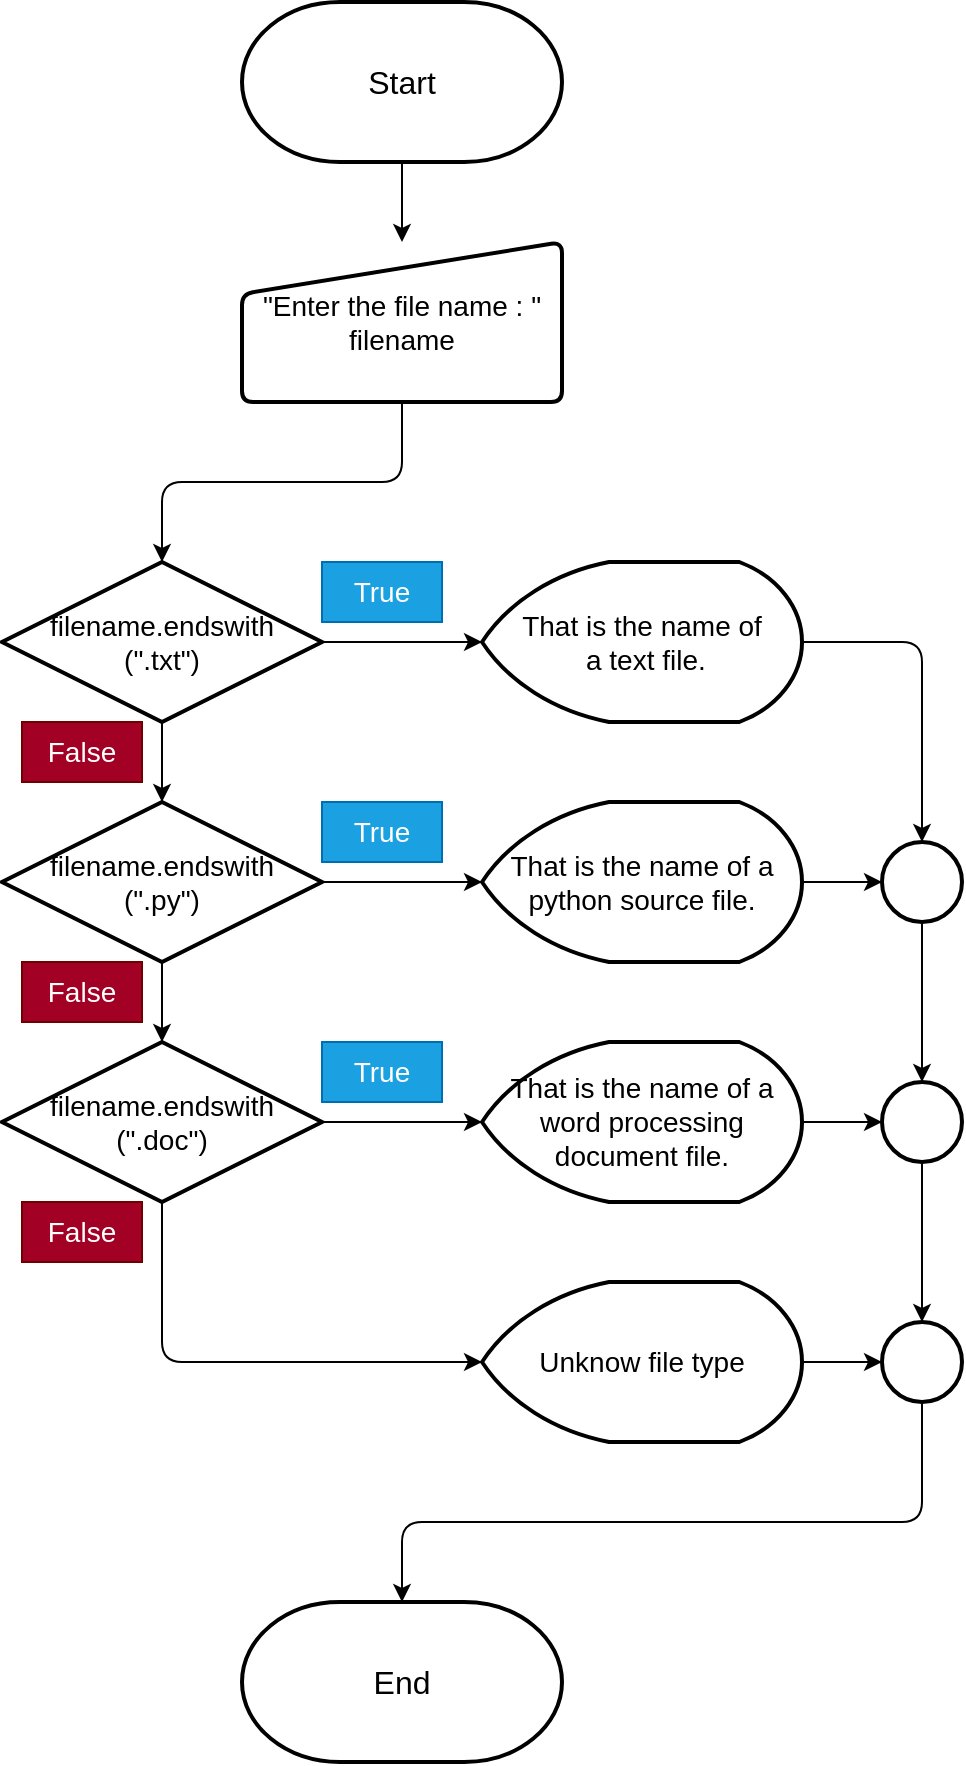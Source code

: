 <mxfile>
    <diagram id="xup4AQ-ff3jJX5-ncKVR" name="Page-1">
        <mxGraphModel dx="1386" dy="825" grid="1" gridSize="10" guides="1" tooltips="1" connect="1" arrows="1" fold="1" page="0" pageScale="1" pageWidth="850" pageHeight="1100" math="0" shadow="0">
            <root>
                <mxCell id="0"/>
                <mxCell id="1" parent="0"/>
                <mxCell id="5" value="" style="edgeStyle=none;html=1;fontSize=14;" edge="1" parent="1" source="2" target="4">
                    <mxGeometry relative="1" as="geometry"/>
                </mxCell>
                <mxCell id="2" value="&lt;font size=&quot;3&quot;&gt;Start&lt;/font&gt;" style="strokeWidth=2;html=1;shape=mxgraph.flowchart.terminator;whiteSpace=wrap;" vertex="1" parent="1">
                    <mxGeometry x="320" y="120" width="160" height="80" as="geometry"/>
                </mxCell>
                <mxCell id="3" value="&lt;font size=&quot;3&quot;&gt;End&lt;br&gt;&lt;/font&gt;" style="strokeWidth=2;html=1;shape=mxgraph.flowchart.terminator;whiteSpace=wrap;" vertex="1" parent="1">
                    <mxGeometry x="320" y="920" width="160" height="80" as="geometry"/>
                </mxCell>
                <mxCell id="8" style="edgeStyle=none;html=1;entryX=0.5;entryY=0;entryDx=0;entryDy=0;entryPerimeter=0;fontSize=14;" edge="1" parent="1" source="4" target="6">
                    <mxGeometry relative="1" as="geometry">
                        <Array as="points">
                            <mxPoint x="400" y="360"/>
                            <mxPoint x="280" y="360"/>
                        </Array>
                    </mxGeometry>
                </mxCell>
                <mxCell id="4" value="&quot;Enter the file name : &quot;&lt;br&gt;filename" style="html=1;strokeWidth=2;shape=manualInput;whiteSpace=wrap;rounded=1;size=26;arcSize=11;fontSize=14;" vertex="1" parent="1">
                    <mxGeometry x="320" y="240" width="160" height="80" as="geometry"/>
                </mxCell>
                <mxCell id="9" value="" style="edgeStyle=none;html=1;fontSize=14;" edge="1" parent="1" source="6" target="7">
                    <mxGeometry relative="1" as="geometry"/>
                </mxCell>
                <mxCell id="19" value="" style="edgeStyle=none;html=1;fontSize=14;" edge="1" parent="1" source="6" target="11">
                    <mxGeometry relative="1" as="geometry"/>
                </mxCell>
                <mxCell id="6" value="filename.endswith&lt;br&gt;(&quot;.txt&quot;)" style="strokeWidth=2;html=1;shape=mxgraph.flowchart.decision;whiteSpace=wrap;fontSize=14;" vertex="1" parent="1">
                    <mxGeometry x="200" y="400" width="160" height="80" as="geometry"/>
                </mxCell>
                <mxCell id="27" style="edgeStyle=none;html=1;entryX=0.5;entryY=0;entryDx=0;entryDy=0;entryPerimeter=0;fontSize=14;" edge="1" parent="1" source="7" target="24">
                    <mxGeometry relative="1" as="geometry">
                        <Array as="points">
                            <mxPoint x="660" y="440"/>
                        </Array>
                    </mxGeometry>
                </mxCell>
                <mxCell id="7" value="That is the name of&lt;br&gt;&amp;nbsp;a text file." style="strokeWidth=2;html=1;shape=mxgraph.flowchart.display;whiteSpace=wrap;fontSize=14;" vertex="1" parent="1">
                    <mxGeometry x="440" y="400" width="160" height="80" as="geometry"/>
                </mxCell>
                <mxCell id="10" value="" style="edgeStyle=none;html=1;fontSize=14;" edge="1" source="11" target="12" parent="1">
                    <mxGeometry relative="1" as="geometry"/>
                </mxCell>
                <mxCell id="20" value="" style="edgeStyle=none;html=1;fontSize=14;" edge="1" parent="1" source="11" target="14">
                    <mxGeometry relative="1" as="geometry"/>
                </mxCell>
                <mxCell id="11" value="filename.endswith&lt;br&gt;(&quot;.py&quot;)" style="strokeWidth=2;html=1;shape=mxgraph.flowchart.decision;whiteSpace=wrap;fontSize=14;" vertex="1" parent="1">
                    <mxGeometry x="200" y="520" width="160" height="80" as="geometry"/>
                </mxCell>
                <mxCell id="28" value="" style="edgeStyle=none;html=1;fontSize=14;" edge="1" parent="1" source="12" target="24">
                    <mxGeometry relative="1" as="geometry"/>
                </mxCell>
                <mxCell id="12" value="That is the name of a python source file." style="strokeWidth=2;html=1;shape=mxgraph.flowchart.display;whiteSpace=wrap;fontSize=14;" vertex="1" parent="1">
                    <mxGeometry x="440" y="520" width="160" height="80" as="geometry"/>
                </mxCell>
                <mxCell id="13" value="" style="edgeStyle=none;html=1;fontSize=14;" edge="1" source="14" target="15" parent="1">
                    <mxGeometry relative="1" as="geometry"/>
                </mxCell>
                <mxCell id="22" style="edgeStyle=none;html=1;entryX=0;entryY=0.5;entryDx=0;entryDy=0;entryPerimeter=0;fontSize=14;" edge="1" parent="1" source="14" target="18">
                    <mxGeometry relative="1" as="geometry">
                        <Array as="points">
                            <mxPoint x="280" y="800"/>
                        </Array>
                    </mxGeometry>
                </mxCell>
                <mxCell id="14" value="filename.endswith&lt;br&gt;(&quot;.doc&quot;)" style="strokeWidth=2;html=1;shape=mxgraph.flowchart.decision;whiteSpace=wrap;fontSize=14;" vertex="1" parent="1">
                    <mxGeometry x="200" y="640" width="160" height="80" as="geometry"/>
                </mxCell>
                <mxCell id="29" value="" style="edgeStyle=none;html=1;fontSize=14;" edge="1" parent="1" source="15" target="25">
                    <mxGeometry relative="1" as="geometry"/>
                </mxCell>
                <mxCell id="15" value="That is the name of a word processing document file." style="strokeWidth=2;html=1;shape=mxgraph.flowchart.display;whiteSpace=wrap;fontSize=14;" vertex="1" parent="1">
                    <mxGeometry x="440" y="640" width="160" height="80" as="geometry"/>
                </mxCell>
                <mxCell id="30" value="" style="edgeStyle=none;html=1;fontSize=14;" edge="1" parent="1" source="18" target="26">
                    <mxGeometry relative="1" as="geometry"/>
                </mxCell>
                <mxCell id="18" value="Unknow file type" style="strokeWidth=2;html=1;shape=mxgraph.flowchart.display;whiteSpace=wrap;fontSize=14;" vertex="1" parent="1">
                    <mxGeometry x="440" y="760" width="160" height="80" as="geometry"/>
                </mxCell>
                <mxCell id="31" value="" style="edgeStyle=none;html=1;fontSize=14;" edge="1" parent="1" source="24" target="25">
                    <mxGeometry relative="1" as="geometry"/>
                </mxCell>
                <mxCell id="24" value="" style="strokeWidth=2;html=1;shape=mxgraph.flowchart.start_2;whiteSpace=wrap;fontSize=14;" vertex="1" parent="1">
                    <mxGeometry x="640" y="540" width="40" height="40" as="geometry"/>
                </mxCell>
                <mxCell id="32" value="" style="edgeStyle=none;html=1;fontSize=14;" edge="1" parent="1" source="25" target="26">
                    <mxGeometry relative="1" as="geometry"/>
                </mxCell>
                <mxCell id="25" value="" style="strokeWidth=2;html=1;shape=mxgraph.flowchart.start_2;whiteSpace=wrap;fontSize=14;" vertex="1" parent="1">
                    <mxGeometry x="640" y="660" width="40" height="40" as="geometry"/>
                </mxCell>
                <mxCell id="33" style="edgeStyle=none;html=1;entryX=0.5;entryY=0;entryDx=0;entryDy=0;entryPerimeter=0;fontSize=14;" edge="1" parent="1" source="26" target="3">
                    <mxGeometry relative="1" as="geometry">
                        <Array as="points">
                            <mxPoint x="660" y="880"/>
                            <mxPoint x="400" y="880"/>
                        </Array>
                    </mxGeometry>
                </mxCell>
                <mxCell id="26" value="" style="strokeWidth=2;html=1;shape=mxgraph.flowchart.start_2;whiteSpace=wrap;fontSize=14;" vertex="1" parent="1">
                    <mxGeometry x="640" y="780" width="40" height="40" as="geometry"/>
                </mxCell>
                <mxCell id="34" value="True" style="text;html=1;strokeColor=#006EAF;fillColor=#1ba1e2;align=center;verticalAlign=middle;whiteSpace=wrap;rounded=0;fontSize=14;fontColor=#ffffff;" vertex="1" parent="1">
                    <mxGeometry x="360" y="400" width="60" height="30" as="geometry"/>
                </mxCell>
                <mxCell id="35" value="True" style="text;html=1;strokeColor=#006EAF;fillColor=#1ba1e2;align=center;verticalAlign=middle;whiteSpace=wrap;rounded=0;fontSize=14;fontColor=#ffffff;" vertex="1" parent="1">
                    <mxGeometry x="360" y="520" width="60" height="30" as="geometry"/>
                </mxCell>
                <mxCell id="36" value="True" style="text;html=1;strokeColor=#006EAF;fillColor=#1ba1e2;align=center;verticalAlign=middle;whiteSpace=wrap;rounded=0;fontSize=14;fontColor=#ffffff;" vertex="1" parent="1">
                    <mxGeometry x="360" y="640" width="60" height="30" as="geometry"/>
                </mxCell>
                <mxCell id="37" value="False" style="text;html=1;strokeColor=#6F0000;fillColor=#a20025;align=center;verticalAlign=middle;whiteSpace=wrap;rounded=0;fontSize=14;fontColor=#ffffff;" vertex="1" parent="1">
                    <mxGeometry x="210" y="480" width="60" height="30" as="geometry"/>
                </mxCell>
                <mxCell id="38" value="False" style="text;html=1;strokeColor=#6F0000;fillColor=#a20025;align=center;verticalAlign=middle;whiteSpace=wrap;rounded=0;fontSize=14;fontColor=#ffffff;" vertex="1" parent="1">
                    <mxGeometry x="210" y="600" width="60" height="30" as="geometry"/>
                </mxCell>
                <mxCell id="39" value="False" style="text;html=1;strokeColor=#6F0000;fillColor=#a20025;align=center;verticalAlign=middle;whiteSpace=wrap;rounded=0;fontSize=14;fontColor=#ffffff;" vertex="1" parent="1">
                    <mxGeometry x="210" y="720" width="60" height="30" as="geometry"/>
                </mxCell>
            </root>
        </mxGraphModel>
    </diagram>
</mxfile>